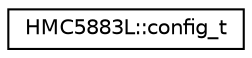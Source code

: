 digraph "Graphical Class Hierarchy"
{
  edge [fontname="Helvetica",fontsize="10",labelfontname="Helvetica",labelfontsize="10"];
  node [fontname="Helvetica",fontsize="10",shape=record];
  rankdir="LR";
  Node1 [label="HMC5883L::config_t",height=0.2,width=0.4,color="black", fillcolor="white", style="filled",URL="$d6/d45/structHMC5883L_1_1config__t.html"];
}

